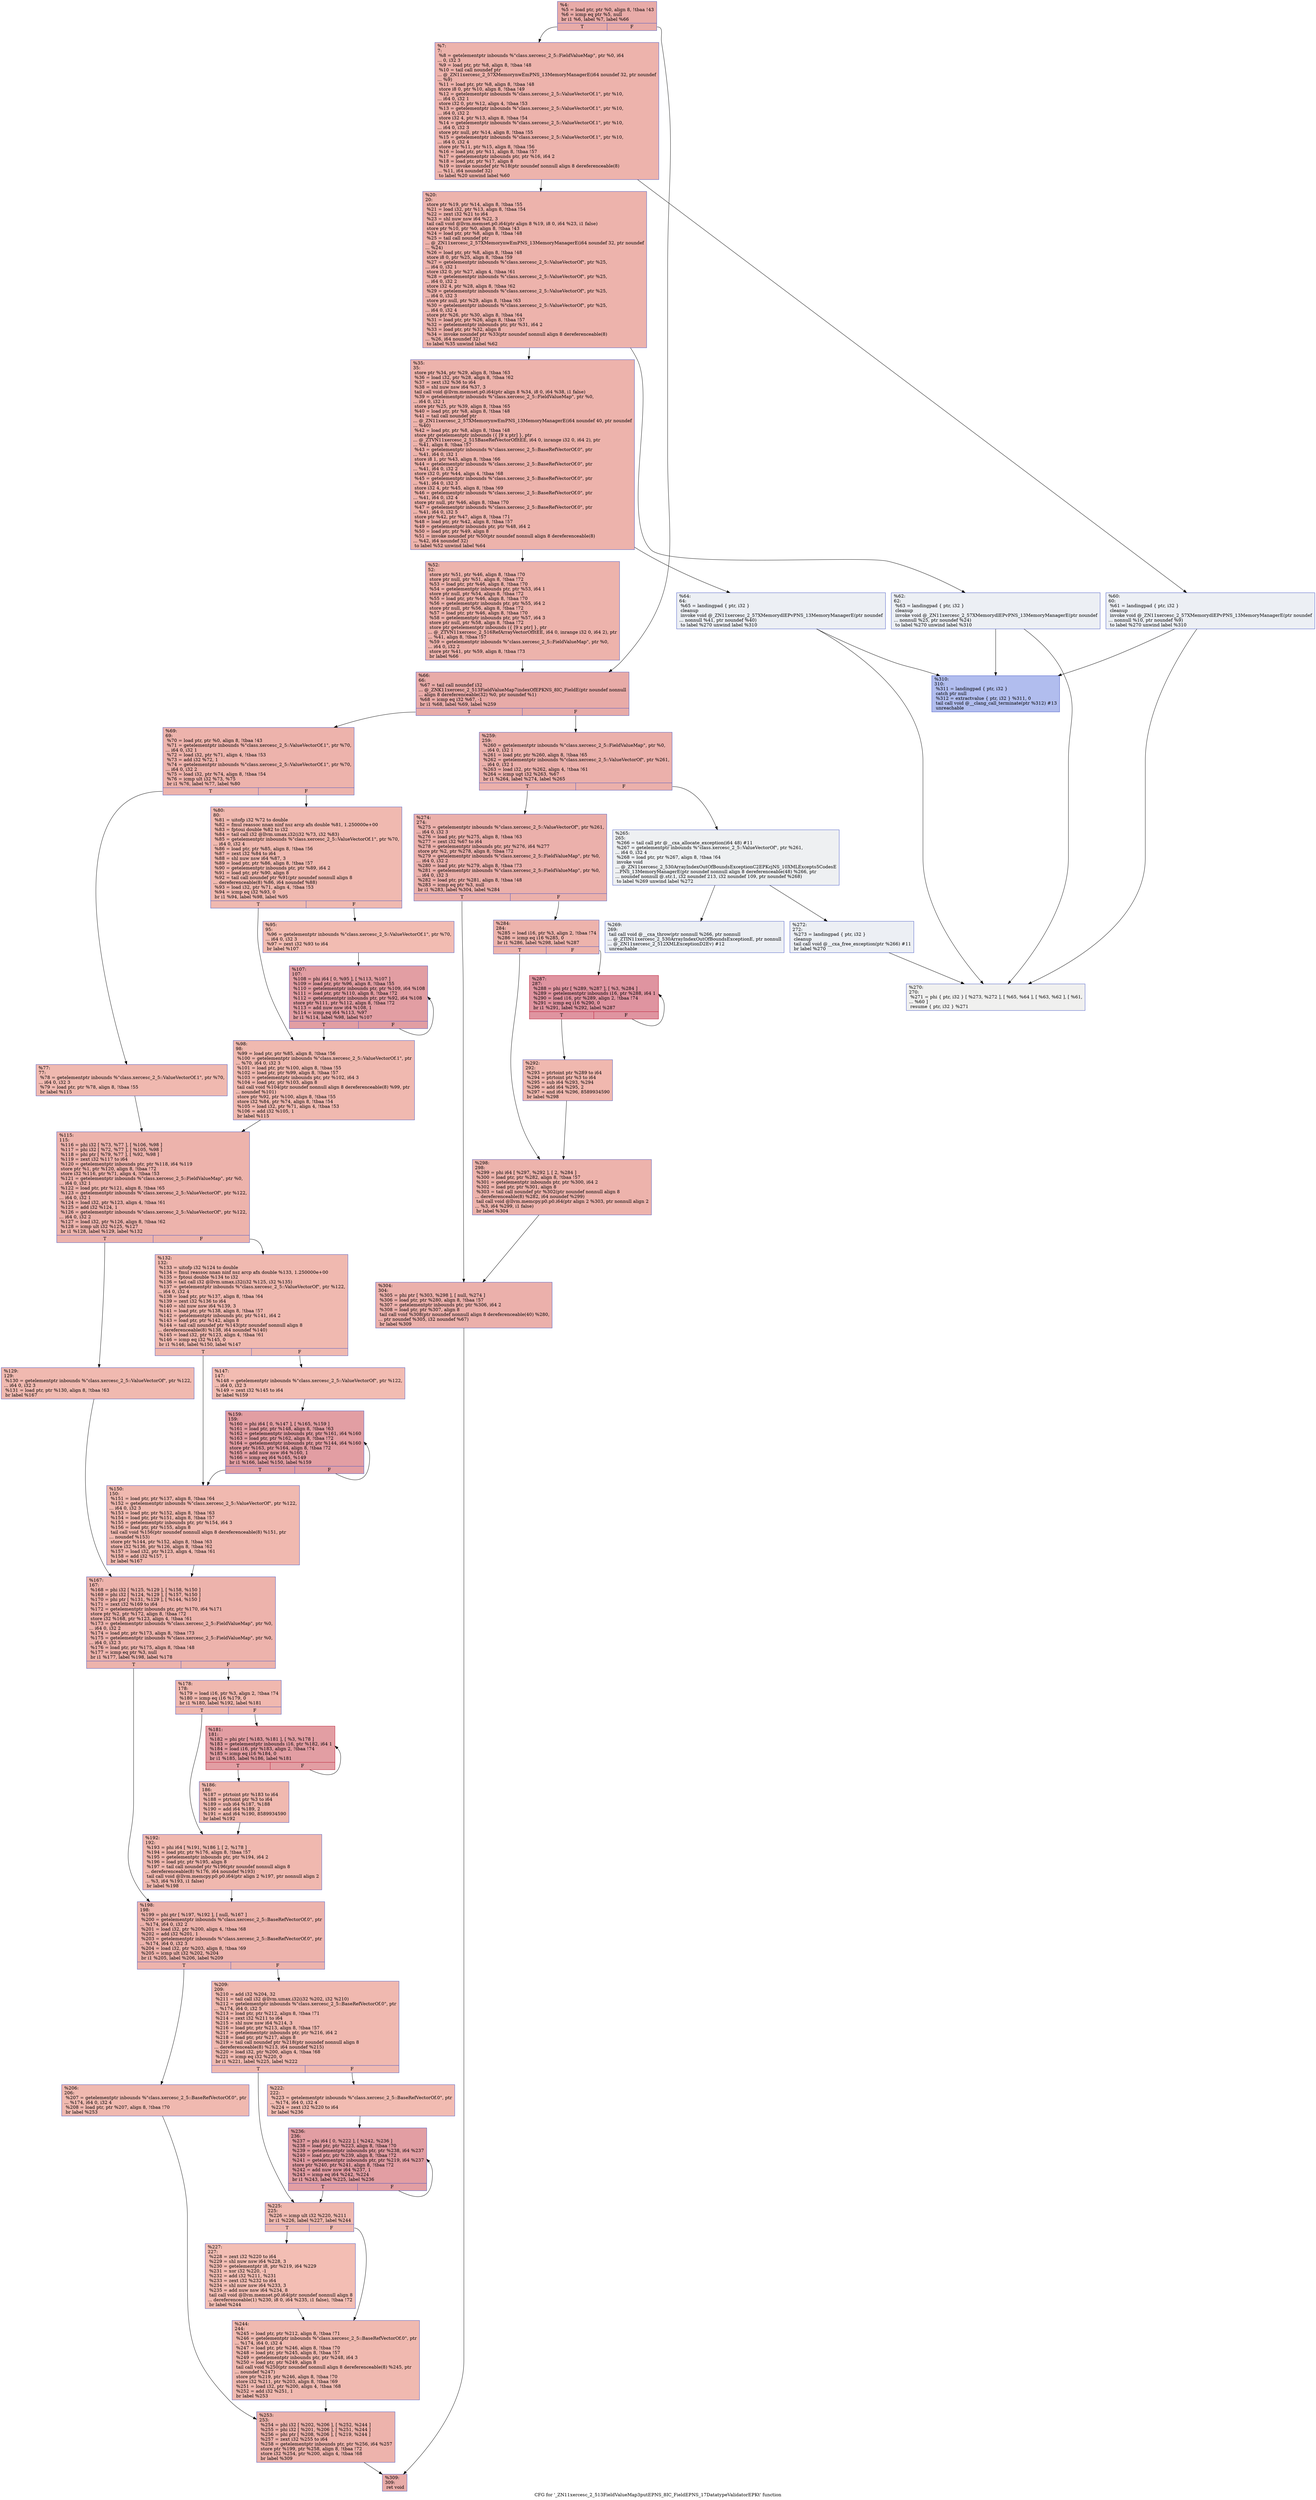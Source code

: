digraph "CFG for '_ZN11xercesc_2_513FieldValueMap3putEPNS_8IC_FieldEPNS_17DatatypeValidatorEPKt' function" {
	label="CFG for '_ZN11xercesc_2_513FieldValueMap3putEPNS_8IC_FieldEPNS_17DatatypeValidatorEPKt' function";

	Node0x560876db3860 [shape=record,color="#3d50c3ff", style=filled, fillcolor="#cc403a70",label="{%4:\l  %5 = load ptr, ptr %0, align 8, !tbaa !43\l  %6 = icmp eq ptr %5, null\l  br i1 %6, label %7, label %66\l|{<s0>T|<s1>F}}"];
	Node0x560876db3860:s0 -> Node0x560876dbb6d0;
	Node0x560876db3860:s1 -> Node0x560876dbb720;
	Node0x560876dbb6d0 [shape=record,color="#3d50c3ff", style=filled, fillcolor="#d6524470",label="{%7:\l7:                                                \l  %8 = getelementptr inbounds %\"class.xercesc_2_5::FieldValueMap\", ptr %0, i64\l... 0, i32 3\l  %9 = load ptr, ptr %8, align 8, !tbaa !48\l  %10 = tail call noundef ptr\l... @_ZN11xercesc_2_57XMemorynwEmPNS_13MemoryManagerE(i64 noundef 32, ptr noundef\l... %9)\l  %11 = load ptr, ptr %8, align 8, !tbaa !48\l  store i8 0, ptr %10, align 8, !tbaa !49\l  %12 = getelementptr inbounds %\"class.xercesc_2_5::ValueVectorOf.1\", ptr %10,\l... i64 0, i32 1\l  store i32 0, ptr %12, align 4, !tbaa !53\l  %13 = getelementptr inbounds %\"class.xercesc_2_5::ValueVectorOf.1\", ptr %10,\l... i64 0, i32 2\l  store i32 4, ptr %13, align 8, !tbaa !54\l  %14 = getelementptr inbounds %\"class.xercesc_2_5::ValueVectorOf.1\", ptr %10,\l... i64 0, i32 3\l  store ptr null, ptr %14, align 8, !tbaa !55\l  %15 = getelementptr inbounds %\"class.xercesc_2_5::ValueVectorOf.1\", ptr %10,\l... i64 0, i32 4\l  store ptr %11, ptr %15, align 8, !tbaa !56\l  %16 = load ptr, ptr %11, align 8, !tbaa !57\l  %17 = getelementptr inbounds ptr, ptr %16, i64 2\l  %18 = load ptr, ptr %17, align 8\l  %19 = invoke noundef ptr %18(ptr noundef nonnull align 8 dereferenceable(8)\l... %11, i64 noundef 32)\l          to label %20 unwind label %60\l}"];
	Node0x560876dbb6d0 -> Node0x560876dbd180;
	Node0x560876dbb6d0 -> Node0x560876dbd210;
	Node0x560876dbd180 [shape=record,color="#3d50c3ff", style=filled, fillcolor="#d6524470",label="{%20:\l20:                                               \l  store ptr %19, ptr %14, align 8, !tbaa !55\l  %21 = load i32, ptr %13, align 8, !tbaa !54\l  %22 = zext i32 %21 to i64\l  %23 = shl nuw nsw i64 %22, 3\l  tail call void @llvm.memset.p0.i64(ptr align 8 %19, i8 0, i64 %23, i1 false)\l  store ptr %10, ptr %0, align 8, !tbaa !43\l  %24 = load ptr, ptr %8, align 8, !tbaa !48\l  %25 = tail call noundef ptr\l... @_ZN11xercesc_2_57XMemorynwEmPNS_13MemoryManagerE(i64 noundef 32, ptr noundef\l... %24)\l  %26 = load ptr, ptr %8, align 8, !tbaa !48\l  store i8 0, ptr %25, align 8, !tbaa !59\l  %27 = getelementptr inbounds %\"class.xercesc_2_5::ValueVectorOf\", ptr %25,\l... i64 0, i32 1\l  store i32 0, ptr %27, align 4, !tbaa !61\l  %28 = getelementptr inbounds %\"class.xercesc_2_5::ValueVectorOf\", ptr %25,\l... i64 0, i32 2\l  store i32 4, ptr %28, align 8, !tbaa !62\l  %29 = getelementptr inbounds %\"class.xercesc_2_5::ValueVectorOf\", ptr %25,\l... i64 0, i32 3\l  store ptr null, ptr %29, align 8, !tbaa !63\l  %30 = getelementptr inbounds %\"class.xercesc_2_5::ValueVectorOf\", ptr %25,\l... i64 0, i32 4\l  store ptr %26, ptr %30, align 8, !tbaa !64\l  %31 = load ptr, ptr %26, align 8, !tbaa !57\l  %32 = getelementptr inbounds ptr, ptr %31, i64 2\l  %33 = load ptr, ptr %32, align 8\l  %34 = invoke noundef ptr %33(ptr noundef nonnull align 8 dereferenceable(8)\l... %26, i64 noundef 32)\l          to label %35 unwind label %62\l}"];
	Node0x560876dbd180 -> Node0x560876dc15a0;
	Node0x560876dbd180 -> Node0x560876dc1630;
	Node0x560876dc15a0 [shape=record,color="#3d50c3ff", style=filled, fillcolor="#d6524470",label="{%35:\l35:                                               \l  store ptr %34, ptr %29, align 8, !tbaa !63\l  %36 = load i32, ptr %28, align 8, !tbaa !62\l  %37 = zext i32 %36 to i64\l  %38 = shl nuw nsw i64 %37, 3\l  tail call void @llvm.memset.p0.i64(ptr align 8 %34, i8 0, i64 %38, i1 false)\l  %39 = getelementptr inbounds %\"class.xercesc_2_5::FieldValueMap\", ptr %0,\l... i64 0, i32 1\l  store ptr %25, ptr %39, align 8, !tbaa !65\l  %40 = load ptr, ptr %8, align 8, !tbaa !48\l  %41 = tail call noundef ptr\l... @_ZN11xercesc_2_57XMemorynwEmPNS_13MemoryManagerE(i64 noundef 40, ptr noundef\l... %40)\l  %42 = load ptr, ptr %8, align 8, !tbaa !48\l  store ptr getelementptr inbounds (\{ [9 x ptr] \}, ptr\l... @_ZTVN11xercesc_2_515BaseRefVectorOfItEE, i64 0, inrange i32 0, i64 2), ptr\l... %41, align 8, !tbaa !57\l  %43 = getelementptr inbounds %\"class.xercesc_2_5::BaseRefVectorOf.0\", ptr\l... %41, i64 0, i32 1\l  store i8 1, ptr %43, align 8, !tbaa !66\l  %44 = getelementptr inbounds %\"class.xercesc_2_5::BaseRefVectorOf.0\", ptr\l... %41, i64 0, i32 2\l  store i32 0, ptr %44, align 4, !tbaa !68\l  %45 = getelementptr inbounds %\"class.xercesc_2_5::BaseRefVectorOf.0\", ptr\l... %41, i64 0, i32 3\l  store i32 4, ptr %45, align 8, !tbaa !69\l  %46 = getelementptr inbounds %\"class.xercesc_2_5::BaseRefVectorOf.0\", ptr\l... %41, i64 0, i32 4\l  store ptr null, ptr %46, align 8, !tbaa !70\l  %47 = getelementptr inbounds %\"class.xercesc_2_5::BaseRefVectorOf.0\", ptr\l... %41, i64 0, i32 5\l  store ptr %42, ptr %47, align 8, !tbaa !71\l  %48 = load ptr, ptr %42, align 8, !tbaa !57\l  %49 = getelementptr inbounds ptr, ptr %48, i64 2\l  %50 = load ptr, ptr %49, align 8\l  %51 = invoke noundef ptr %50(ptr noundef nonnull align 8 dereferenceable(8)\l... %42, i64 noundef 32)\l          to label %52 unwind label %64\l}"];
	Node0x560876dc15a0 -> Node0x560876dc4880;
	Node0x560876dc15a0 -> Node0x560876dc4910;
	Node0x560876dc4880 [shape=record,color="#3d50c3ff", style=filled, fillcolor="#d6524470",label="{%52:\l52:                                               \l  store ptr %51, ptr %46, align 8, !tbaa !70\l  store ptr null, ptr %51, align 8, !tbaa !72\l  %53 = load ptr, ptr %46, align 8, !tbaa !70\l  %54 = getelementptr inbounds ptr, ptr %53, i64 1\l  store ptr null, ptr %54, align 8, !tbaa !72\l  %55 = load ptr, ptr %46, align 8, !tbaa !70\l  %56 = getelementptr inbounds ptr, ptr %55, i64 2\l  store ptr null, ptr %56, align 8, !tbaa !72\l  %57 = load ptr, ptr %46, align 8, !tbaa !70\l  %58 = getelementptr inbounds ptr, ptr %57, i64 3\l  store ptr null, ptr %58, align 8, !tbaa !72\l  store ptr getelementptr inbounds (\{ [9 x ptr] \}, ptr\l... @_ZTVN11xercesc_2_516RefArrayVectorOfItEE, i64 0, inrange i32 0, i64 2), ptr\l... %41, align 8, !tbaa !57\l  %59 = getelementptr inbounds %\"class.xercesc_2_5::FieldValueMap\", ptr %0,\l... i64 0, i32 2\l  store ptr %41, ptr %59, align 8, !tbaa !73\l  br label %66\l}"];
	Node0x560876dc4880 -> Node0x560876dbb720;
	Node0x560876dbd210 [shape=record,color="#3d50c3ff", style=filled, fillcolor="#d4dbe670",label="{%60:\l60:                                               \l  %61 = landingpad \{ ptr, i32 \}\l          cleanup\l  invoke void @_ZN11xercesc_2_57XMemorydlEPvPNS_13MemoryManagerE(ptr noundef\l... nonnull %10, ptr noundef %9)\l          to label %270 unwind label %310\l}"];
	Node0x560876dbd210 -> Node0x560876dc5a90;
	Node0x560876dbd210 -> Node0x560876dc5ae0;
	Node0x560876dc1630 [shape=record,color="#3d50c3ff", style=filled, fillcolor="#d4dbe670",label="{%62:\l62:                                               \l  %63 = landingpad \{ ptr, i32 \}\l          cleanup\l  invoke void @_ZN11xercesc_2_57XMemorydlEPvPNS_13MemoryManagerE(ptr noundef\l... nonnull %25, ptr noundef %24)\l          to label %270 unwind label %310\l}"];
	Node0x560876dc1630 -> Node0x560876dc5a90;
	Node0x560876dc1630 -> Node0x560876dc5ae0;
	Node0x560876dc4910 [shape=record,color="#3d50c3ff", style=filled, fillcolor="#d4dbe670",label="{%64:\l64:                                               \l  %65 = landingpad \{ ptr, i32 \}\l          cleanup\l  invoke void @_ZN11xercesc_2_57XMemorydlEPvPNS_13MemoryManagerE(ptr noundef\l... nonnull %41, ptr noundef %40)\l          to label %270 unwind label %310\l}"];
	Node0x560876dc4910 -> Node0x560876dc5a90;
	Node0x560876dc4910 -> Node0x560876dc5ae0;
	Node0x560876dbb720 [shape=record,color="#3d50c3ff", style=filled, fillcolor="#cc403a70",label="{%66:\l66:                                               \l  %67 = tail call noundef i32\l... @_ZNK11xercesc_2_513FieldValueMap7indexOfEPKNS_8IC_FieldE(ptr noundef nonnull\l... align 8 dereferenceable(32) %0, ptr noundef %1)\l  %68 = icmp eq i32 %67, -1\l  br i1 %68, label %69, label %259\l|{<s0>T|<s1>F}}"];
	Node0x560876dbb720:s0 -> Node0x560876dc6040;
	Node0x560876dbb720:s1 -> Node0x560876dc6230;
	Node0x560876dc6040 [shape=record,color="#3d50c3ff", style=filled, fillcolor="#d6524470",label="{%69:\l69:                                               \l  %70 = load ptr, ptr %0, align 8, !tbaa !43\l  %71 = getelementptr inbounds %\"class.xercesc_2_5::ValueVectorOf.1\", ptr %70,\l... i64 0, i32 1\l  %72 = load i32, ptr %71, align 4, !tbaa !53\l  %73 = add i32 %72, 1\l  %74 = getelementptr inbounds %\"class.xercesc_2_5::ValueVectorOf.1\", ptr %70,\l... i64 0, i32 2\l  %75 = load i32, ptr %74, align 8, !tbaa !54\l  %76 = icmp ult i32 %73, %75\l  br i1 %76, label %77, label %80\l|{<s0>T|<s1>F}}"];
	Node0x560876dc6040:s0 -> Node0x560876dc6720;
	Node0x560876dc6040:s1 -> Node0x560876dc6770;
	Node0x560876dc6720 [shape=record,color="#3d50c3ff", style=filled, fillcolor="#de614d70",label="{%77:\l77:                                               \l  %78 = getelementptr inbounds %\"class.xercesc_2_5::ValueVectorOf.1\", ptr %70,\l... i64 0, i32 3\l  %79 = load ptr, ptr %78, align 8, !tbaa !55\l  br label %115\l}"];
	Node0x560876dc6720 -> Node0x560876dc69a0;
	Node0x560876dc6770 [shape=record,color="#3d50c3ff", style=filled, fillcolor="#de614d70",label="{%80:\l80:                                               \l  %81 = uitofp i32 %72 to double\l  %82 = fmul reassoc nnan ninf nsz arcp afn double %81, 1.250000e+00\l  %83 = fptoui double %82 to i32\l  %84 = tail call i32 @llvm.umax.i32(i32 %73, i32 %83)\l  %85 = getelementptr inbounds %\"class.xercesc_2_5::ValueVectorOf.1\", ptr %70,\l... i64 0, i32 4\l  %86 = load ptr, ptr %85, align 8, !tbaa !56\l  %87 = zext i32 %84 to i64\l  %88 = shl nuw nsw i64 %87, 3\l  %89 = load ptr, ptr %86, align 8, !tbaa !57\l  %90 = getelementptr inbounds ptr, ptr %89, i64 2\l  %91 = load ptr, ptr %90, align 8\l  %92 = tail call noundef ptr %91(ptr noundef nonnull align 8\l... dereferenceable(8) %86, i64 noundef %88)\l  %93 = load i32, ptr %71, align 4, !tbaa !53\l  %94 = icmp eq i32 %93, 0\l  br i1 %94, label %98, label %95\l|{<s0>T|<s1>F}}"];
	Node0x560876dc6770:s0 -> Node0x560876dc82c0;
	Node0x560876dc6770:s1 -> Node0x560876dc8310;
	Node0x560876dc8310 [shape=record,color="#3d50c3ff", style=filled, fillcolor="#e1675170",label="{%95:\l95:                                               \l  %96 = getelementptr inbounds %\"class.xercesc_2_5::ValueVectorOf.1\", ptr %70,\l... i64 0, i32 3\l  %97 = zext i32 %93 to i64\l  br label %107\l}"];
	Node0x560876dc8310 -> Node0x560876dc8540;
	Node0x560876dc82c0 [shape=record,color="#3d50c3ff", style=filled, fillcolor="#de614d70",label="{%98:\l98:                                               \l  %99 = load ptr, ptr %85, align 8, !tbaa !56\l  %100 = getelementptr inbounds %\"class.xercesc_2_5::ValueVectorOf.1\", ptr\l... %70, i64 0, i32 3\l  %101 = load ptr, ptr %100, align 8, !tbaa !55\l  %102 = load ptr, ptr %99, align 8, !tbaa !57\l  %103 = getelementptr inbounds ptr, ptr %102, i64 3\l  %104 = load ptr, ptr %103, align 8\l  tail call void %104(ptr noundef nonnull align 8 dereferenceable(8) %99, ptr\l... noundef %101)\l  store ptr %92, ptr %100, align 8, !tbaa !55\l  store i32 %84, ptr %74, align 8, !tbaa !54\l  %105 = load i32, ptr %71, align 4, !tbaa !53\l  %106 = add i32 %105, 1\l  br label %115\l}"];
	Node0x560876dc82c0 -> Node0x560876dc69a0;
	Node0x560876dc8540 [shape=record,color="#3d50c3ff", style=filled, fillcolor="#be242e70",label="{%107:\l107:                                              \l  %108 = phi i64 [ 0, %95 ], [ %113, %107 ]\l  %109 = load ptr, ptr %96, align 8, !tbaa !55\l  %110 = getelementptr inbounds ptr, ptr %109, i64 %108\l  %111 = load ptr, ptr %110, align 8, !tbaa !72\l  %112 = getelementptr inbounds ptr, ptr %92, i64 %108\l  store ptr %111, ptr %112, align 8, !tbaa !72\l  %113 = add nuw nsw i64 %108, 1\l  %114 = icmp eq i64 %113, %97\l  br i1 %114, label %98, label %107\l|{<s0>T|<s1>F}}"];
	Node0x560876dc8540:s0 -> Node0x560876dc82c0;
	Node0x560876dc8540:s1 -> Node0x560876dc8540;
	Node0x560876dc69a0 [shape=record,color="#3d50c3ff", style=filled, fillcolor="#d6524470",label="{%115:\l115:                                              \l  %116 = phi i32 [ %73, %77 ], [ %106, %98 ]\l  %117 = phi i32 [ %72, %77 ], [ %105, %98 ]\l  %118 = phi ptr [ %79, %77 ], [ %92, %98 ]\l  %119 = zext i32 %117 to i64\l  %120 = getelementptr inbounds ptr, ptr %118, i64 %119\l  store ptr %1, ptr %120, align 8, !tbaa !72\l  store i32 %116, ptr %71, align 4, !tbaa !53\l  %121 = getelementptr inbounds %\"class.xercesc_2_5::FieldValueMap\", ptr %0,\l... i64 0, i32 1\l  %122 = load ptr, ptr %121, align 8, !tbaa !65\l  %123 = getelementptr inbounds %\"class.xercesc_2_5::ValueVectorOf\", ptr %122,\l... i64 0, i32 1\l  %124 = load i32, ptr %123, align 4, !tbaa !61\l  %125 = add i32 %124, 1\l  %126 = getelementptr inbounds %\"class.xercesc_2_5::ValueVectorOf\", ptr %122,\l... i64 0, i32 2\l  %127 = load i32, ptr %126, align 8, !tbaa !62\l  %128 = icmp ult i32 %125, %127\l  br i1 %128, label %129, label %132\l|{<s0>T|<s1>F}}"];
	Node0x560876dc69a0:s0 -> Node0x560876dca990;
	Node0x560876dc69a0:s1 -> Node0x560876dca9e0;
	Node0x560876dca990 [shape=record,color="#3d50c3ff", style=filled, fillcolor="#de614d70",label="{%129:\l129:                                              \l  %130 = getelementptr inbounds %\"class.xercesc_2_5::ValueVectorOf\", ptr %122,\l... i64 0, i32 3\l  %131 = load ptr, ptr %130, align 8, !tbaa !63\l  br label %167\l}"];
	Node0x560876dca990 -> Node0x560876dcac10;
	Node0x560876dca9e0 [shape=record,color="#3d50c3ff", style=filled, fillcolor="#de614d70",label="{%132:\l132:                                              \l  %133 = uitofp i32 %124 to double\l  %134 = fmul reassoc nnan ninf nsz arcp afn double %133, 1.250000e+00\l  %135 = fptoui double %134 to i32\l  %136 = tail call i32 @llvm.umax.i32(i32 %125, i32 %135)\l  %137 = getelementptr inbounds %\"class.xercesc_2_5::ValueVectorOf\", ptr %122,\l... i64 0, i32 4\l  %138 = load ptr, ptr %137, align 8, !tbaa !64\l  %139 = zext i32 %136 to i64\l  %140 = shl nuw nsw i64 %139, 3\l  %141 = load ptr, ptr %138, align 8, !tbaa !57\l  %142 = getelementptr inbounds ptr, ptr %141, i64 2\l  %143 = load ptr, ptr %142, align 8\l  %144 = tail call noundef ptr %143(ptr noundef nonnull align 8\l... dereferenceable(8) %138, i64 noundef %140)\l  %145 = load i32, ptr %123, align 4, !tbaa !61\l  %146 = icmp eq i32 %145, 0\l  br i1 %146, label %150, label %147\l|{<s0>T|<s1>F}}"];
	Node0x560876dca9e0:s0 -> Node0x560876dcb510;
	Node0x560876dca9e0:s1 -> Node0x560876dcb560;
	Node0x560876dcb560 [shape=record,color="#3d50c3ff", style=filled, fillcolor="#e1675170",label="{%147:\l147:                                              \l  %148 = getelementptr inbounds %\"class.xercesc_2_5::ValueVectorOf\", ptr %122,\l... i64 0, i32 3\l  %149 = zext i32 %145 to i64\l  br label %159\l}"];
	Node0x560876dcb560 -> Node0x560876dcb790;
	Node0x560876dcb510 [shape=record,color="#3d50c3ff", style=filled, fillcolor="#de614d70",label="{%150:\l150:                                              \l  %151 = load ptr, ptr %137, align 8, !tbaa !64\l  %152 = getelementptr inbounds %\"class.xercesc_2_5::ValueVectorOf\", ptr %122,\l... i64 0, i32 3\l  %153 = load ptr, ptr %152, align 8, !tbaa !63\l  %154 = load ptr, ptr %151, align 8, !tbaa !57\l  %155 = getelementptr inbounds ptr, ptr %154, i64 3\l  %156 = load ptr, ptr %155, align 8\l  tail call void %156(ptr noundef nonnull align 8 dereferenceable(8) %151, ptr\l... noundef %153)\l  store ptr %144, ptr %152, align 8, !tbaa !63\l  store i32 %136, ptr %126, align 8, !tbaa !62\l  %157 = load i32, ptr %123, align 4, !tbaa !61\l  %158 = add i32 %157, 1\l  br label %167\l}"];
	Node0x560876dcb510 -> Node0x560876dcac10;
	Node0x560876dcb790 [shape=record,color="#3d50c3ff", style=filled, fillcolor="#be242e70",label="{%159:\l159:                                              \l  %160 = phi i64 [ 0, %147 ], [ %165, %159 ]\l  %161 = load ptr, ptr %148, align 8, !tbaa !63\l  %162 = getelementptr inbounds ptr, ptr %161, i64 %160\l  %163 = load ptr, ptr %162, align 8, !tbaa !72\l  %164 = getelementptr inbounds ptr, ptr %144, i64 %160\l  store ptr %163, ptr %164, align 8, !tbaa !72\l  %165 = add nuw nsw i64 %160, 1\l  %166 = icmp eq i64 %165, %149\l  br i1 %166, label %150, label %159\l|{<s0>T|<s1>F}}"];
	Node0x560876dcb790:s0 -> Node0x560876dcb510;
	Node0x560876dcb790:s1 -> Node0x560876dcb790;
	Node0x560876dcac10 [shape=record,color="#3d50c3ff", style=filled, fillcolor="#d6524470",label="{%167:\l167:                                              \l  %168 = phi i32 [ %125, %129 ], [ %158, %150 ]\l  %169 = phi i32 [ %124, %129 ], [ %157, %150 ]\l  %170 = phi ptr [ %131, %129 ], [ %144, %150 ]\l  %171 = zext i32 %169 to i64\l  %172 = getelementptr inbounds ptr, ptr %170, i64 %171\l  store ptr %2, ptr %172, align 8, !tbaa !72\l  store i32 %168, ptr %123, align 4, !tbaa !61\l  %173 = getelementptr inbounds %\"class.xercesc_2_5::FieldValueMap\", ptr %0,\l... i64 0, i32 2\l  %174 = load ptr, ptr %173, align 8, !tbaa !73\l  %175 = getelementptr inbounds %\"class.xercesc_2_5::FieldValueMap\", ptr %0,\l... i64 0, i32 3\l  %176 = load ptr, ptr %175, align 8, !tbaa !48\l  %177 = icmp eq ptr %3, null\l  br i1 %177, label %198, label %178\l|{<s0>T|<s1>F}}"];
	Node0x560876dcac10:s0 -> Node0x560876dccb70;
	Node0x560876dcac10:s1 -> Node0x560876dccbc0;
	Node0x560876dccbc0 [shape=record,color="#3d50c3ff", style=filled, fillcolor="#dc5d4a70",label="{%178:\l178:                                              \l  %179 = load i16, ptr %3, align 2, !tbaa !74\l  %180 = icmp eq i16 %179, 0\l  br i1 %180, label %192, label %181\l|{<s0>T|<s1>F}}"];
	Node0x560876dccbc0:s0 -> Node0x560876dcce80;
	Node0x560876dccbc0:s1 -> Node0x560876dccf10;
	Node0x560876dccf10 [shape=record,color="#b70d28ff", style=filled, fillcolor="#be242e70",label="{%181:\l181:                                              \l  %182 = phi ptr [ %183, %181 ], [ %3, %178 ]\l  %183 = getelementptr inbounds i16, ptr %182, i64 1\l  %184 = load i16, ptr %183, align 2, !tbaa !74\l  %185 = icmp eq i16 %184, 0\l  br i1 %185, label %186, label %181\l|{<s0>T|<s1>F}}"];
	Node0x560876dccf10:s0 -> Node0x560876dcd8b0;
	Node0x560876dccf10:s1 -> Node0x560876dccf10;
	Node0x560876dcd8b0 [shape=record,color="#3d50c3ff", style=filled, fillcolor="#de614d70",label="{%186:\l186:                                              \l  %187 = ptrtoint ptr %183 to i64\l  %188 = ptrtoint ptr %3 to i64\l  %189 = sub i64 %187, %188\l  %190 = add i64 %189, 2\l  %191 = and i64 %190, 8589934590\l  br label %192\l}"];
	Node0x560876dcd8b0 -> Node0x560876dcce80;
	Node0x560876dcce80 [shape=record,color="#3d50c3ff", style=filled, fillcolor="#dc5d4a70",label="{%192:\l192:                                              \l  %193 = phi i64 [ %191, %186 ], [ 2, %178 ]\l  %194 = load ptr, ptr %176, align 8, !tbaa !57\l  %195 = getelementptr inbounds ptr, ptr %194, i64 2\l  %196 = load ptr, ptr %195, align 8\l  %197 = tail call noundef ptr %196(ptr noundef nonnull align 8\l... dereferenceable(8) %176, i64 noundef %193)\l  tail call void @llvm.memcpy.p0.p0.i64(ptr align 2 %197, ptr nonnull align 2\l... %3, i64 %193, i1 false)\l  br label %198\l}"];
	Node0x560876dcce80 -> Node0x560876dccb70;
	Node0x560876dccb70 [shape=record,color="#3d50c3ff", style=filled, fillcolor="#d6524470",label="{%198:\l198:                                              \l  %199 = phi ptr [ %197, %192 ], [ null, %167 ]\l  %200 = getelementptr inbounds %\"class.xercesc_2_5::BaseRefVectorOf.0\", ptr\l... %174, i64 0, i32 2\l  %201 = load i32, ptr %200, align 4, !tbaa !68\l  %202 = add i32 %201, 1\l  %203 = getelementptr inbounds %\"class.xercesc_2_5::BaseRefVectorOf.0\", ptr\l... %174, i64 0, i32 3\l  %204 = load i32, ptr %203, align 8, !tbaa !69\l  %205 = icmp ult i32 %202, %204\l  br i1 %205, label %206, label %209\l|{<s0>T|<s1>F}}"];
	Node0x560876dccb70:s0 -> Node0x560876dced80;
	Node0x560876dccb70:s1 -> Node0x560876dcedd0;
	Node0x560876dced80 [shape=record,color="#3d50c3ff", style=filled, fillcolor="#de614d70",label="{%206:\l206:                                              \l  %207 = getelementptr inbounds %\"class.xercesc_2_5::BaseRefVectorOf.0\", ptr\l... %174, i64 0, i32 4\l  %208 = load ptr, ptr %207, align 8, !tbaa !70\l  br label %253\l}"];
	Node0x560876dced80 -> Node0x560876dcf000;
	Node0x560876dcedd0 [shape=record,color="#3d50c3ff", style=filled, fillcolor="#de614d70",label="{%209:\l209:                                              \l  %210 = add i32 %204, 32\l  %211 = tail call i32 @llvm.umax.i32(i32 %202, i32 %210)\l  %212 = getelementptr inbounds %\"class.xercesc_2_5::BaseRefVectorOf.0\", ptr\l... %174, i64 0, i32 5\l  %213 = load ptr, ptr %212, align 8, !tbaa !71\l  %214 = zext i32 %211 to i64\l  %215 = shl nuw nsw i64 %214, 3\l  %216 = load ptr, ptr %213, align 8, !tbaa !57\l  %217 = getelementptr inbounds ptr, ptr %216, i64 2\l  %218 = load ptr, ptr %217, align 8\l  %219 = tail call noundef ptr %218(ptr noundef nonnull align 8\l... dereferenceable(8) %213, i64 noundef %215)\l  %220 = load i32, ptr %200, align 4, !tbaa !68\l  %221 = icmp eq i32 %220, 0\l  br i1 %221, label %225, label %222\l|{<s0>T|<s1>F}}"];
	Node0x560876dcedd0:s0 -> Node0x560876dcf840;
	Node0x560876dcedd0:s1 -> Node0x560876dcf890;
	Node0x560876dcf890 [shape=record,color="#3d50c3ff", style=filled, fillcolor="#e1675170",label="{%222:\l222:                                              \l  %223 = getelementptr inbounds %\"class.xercesc_2_5::BaseRefVectorOf.0\", ptr\l... %174, i64 0, i32 4\l  %224 = zext i32 %220 to i64\l  br label %236\l}"];
	Node0x560876dcf890 -> Node0x560876dcfb00;
	Node0x560876dcf840 [shape=record,color="#3d50c3ff", style=filled, fillcolor="#de614d70",label="{%225:\l225:                                              \l  %226 = icmp ult i32 %220, %211\l  br i1 %226, label %227, label %244\l|{<s0>T|<s1>F}}"];
	Node0x560876dcf840:s0 -> Node0x560876dcfc50;
	Node0x560876dcf840:s1 -> Node0x560876dcfca0;
	Node0x560876dcfc50 [shape=record,color="#3d50c3ff", style=filled, fillcolor="#e36c5570",label="{%227:\l227:                                              \l  %228 = zext i32 %220 to i64\l  %229 = shl nuw nsw i64 %228, 3\l  %230 = getelementptr i8, ptr %219, i64 %229\l  %231 = xor i32 %220, -1\l  %232 = add i32 %211, %231\l  %233 = zext i32 %232 to i64\l  %234 = shl nuw nsw i64 %233, 3\l  %235 = add nuw nsw i64 %234, 8\l  tail call void @llvm.memset.p0.i64(ptr noundef nonnull align 8\l... dereferenceable(1) %230, i8 0, i64 %235, i1 false), !tbaa !72\l  br label %244\l}"];
	Node0x560876dcfc50 -> Node0x560876dcfca0;
	Node0x560876dcfb00 [shape=record,color="#3d50c3ff", style=filled, fillcolor="#be242e70",label="{%236:\l236:                                              \l  %237 = phi i64 [ 0, %222 ], [ %242, %236 ]\l  %238 = load ptr, ptr %223, align 8, !tbaa !70\l  %239 = getelementptr inbounds ptr, ptr %238, i64 %237\l  %240 = load ptr, ptr %239, align 8, !tbaa !72\l  %241 = getelementptr inbounds ptr, ptr %219, i64 %237\l  store ptr %240, ptr %241, align 8, !tbaa !72\l  %242 = add nuw nsw i64 %237, 1\l  %243 = icmp eq i64 %242, %224\l  br i1 %243, label %225, label %236\l|{<s0>T|<s1>F}}"];
	Node0x560876dcfb00:s0 -> Node0x560876dcf840;
	Node0x560876dcfb00:s1 -> Node0x560876dcfb00;
	Node0x560876dcfca0 [shape=record,color="#3d50c3ff", style=filled, fillcolor="#de614d70",label="{%244:\l244:                                              \l  %245 = load ptr, ptr %212, align 8, !tbaa !71\l  %246 = getelementptr inbounds %\"class.xercesc_2_5::BaseRefVectorOf.0\", ptr\l... %174, i64 0, i32 4\l  %247 = load ptr, ptr %246, align 8, !tbaa !70\l  %248 = load ptr, ptr %245, align 8, !tbaa !57\l  %249 = getelementptr inbounds ptr, ptr %248, i64 3\l  %250 = load ptr, ptr %249, align 8\l  tail call void %250(ptr noundef nonnull align 8 dereferenceable(8) %245, ptr\l... noundef %247)\l  store ptr %219, ptr %246, align 8, !tbaa !70\l  store i32 %211, ptr %203, align 8, !tbaa !69\l  %251 = load i32, ptr %200, align 4, !tbaa !68\l  %252 = add i32 %251, 1\l  br label %253\l}"];
	Node0x560876dcfca0 -> Node0x560876dcf000;
	Node0x560876dcf000 [shape=record,color="#3d50c3ff", style=filled, fillcolor="#d6524470",label="{%253:\l253:                                              \l  %254 = phi i32 [ %202, %206 ], [ %252, %244 ]\l  %255 = phi i32 [ %201, %206 ], [ %251, %244 ]\l  %256 = phi ptr [ %208, %206 ], [ %219, %244 ]\l  %257 = zext i32 %255 to i64\l  %258 = getelementptr inbounds ptr, ptr %256, i64 %257\l  store ptr %199, ptr %258, align 8, !tbaa !72\l  store i32 %254, ptr %200, align 4, !tbaa !68\l  br label %309\l}"];
	Node0x560876dcf000 -> Node0x560876dca3b0;
	Node0x560876dc6230 [shape=record,color="#3d50c3ff", style=filled, fillcolor="#d24b4070",label="{%259:\l259:                                              \l  %260 = getelementptr inbounds %\"class.xercesc_2_5::FieldValueMap\", ptr %0,\l... i64 0, i32 1\l  %261 = load ptr, ptr %260, align 8, !tbaa !65\l  %262 = getelementptr inbounds %\"class.xercesc_2_5::ValueVectorOf\", ptr %261,\l... i64 0, i32 1\l  %263 = load i32, ptr %262, align 4, !tbaa !61\l  %264 = icmp ugt i32 %263, %67\l  br i1 %264, label %274, label %265\l|{<s0>T|<s1>F}}"];
	Node0x560876dc6230:s0 -> Node0x560876dca760;
	Node0x560876dc6230:s1 -> Node0x560876dca7b0;
	Node0x560876dca7b0 [shape=record,color="#3d50c3ff", style=filled, fillcolor="#d9dce170",label="{%265:\l265:                                              \l  %266 = tail call ptr @__cxa_allocate_exception(i64 48) #11\l  %267 = getelementptr inbounds %\"class.xercesc_2_5::ValueVectorOf\", ptr %261,\l... i64 0, i32 4\l  %268 = load ptr, ptr %267, align 8, !tbaa !64\l  invoke void\l... @_ZN11xercesc_2_530ArrayIndexOutOfBoundsExceptionC2EPKcjNS_10XMLExcepts5CodesE\l...PNS_13MemoryManagerE(ptr noundef nonnull align 8 dereferenceable(48) %266, ptr\l... noundef nonnull @.str.1, i32 noundef 213, i32 noundef 109, ptr noundef %268)\l          to label %269 unwind label %272\l}"];
	Node0x560876dca7b0 -> Node0x560876dd23f0;
	Node0x560876dca7b0 -> Node0x560876dd2440;
	Node0x560876dd23f0 [shape=record,color="#3d50c3ff", style=filled, fillcolor="#d4dbe670",label="{%269:\l269:                                              \l  tail call void @__cxa_throw(ptr nonnull %266, ptr nonnull\l... @_ZTIN11xercesc_2_530ArrayIndexOutOfBoundsExceptionE, ptr nonnull\l... @_ZN11xercesc_2_512XMLExceptionD2Ev) #12\l  unreachable\l}"];
	Node0x560876dc5a90 [shape=record,color="#3d50c3ff", style=filled, fillcolor="#dedcdb70",label="{%270:\l270:                                              \l  %271 = phi \{ ptr, i32 \} [ %273, %272 ], [ %65, %64 ], [ %63, %62 ], [ %61,\l... %60 ]\l  resume \{ ptr, i32 \} %271\l}"];
	Node0x560876dd2440 [shape=record,color="#3d50c3ff", style=filled, fillcolor="#d4dbe670",label="{%272:\l272:                                              \l  %273 = landingpad \{ ptr, i32 \}\l          cleanup\l  tail call void @__cxa_free_exception(ptr %266) #11\l  br label %270\l}"];
	Node0x560876dd2440 -> Node0x560876dc5a90;
	Node0x560876dca760 [shape=record,color="#3d50c3ff", style=filled, fillcolor="#d24b4070",label="{%274:\l274:                                              \l  %275 = getelementptr inbounds %\"class.xercesc_2_5::ValueVectorOf\", ptr %261,\l... i64 0, i32 3\l  %276 = load ptr, ptr %275, align 8, !tbaa !63\l  %277 = zext i32 %67 to i64\l  %278 = getelementptr inbounds ptr, ptr %276, i64 %277\l  store ptr %2, ptr %278, align 8, !tbaa !72\l  %279 = getelementptr inbounds %\"class.xercesc_2_5::FieldValueMap\", ptr %0,\l... i64 0, i32 2\l  %280 = load ptr, ptr %279, align 8, !tbaa !73\l  %281 = getelementptr inbounds %\"class.xercesc_2_5::FieldValueMap\", ptr %0,\l... i64 0, i32 3\l  %282 = load ptr, ptr %281, align 8, !tbaa !48\l  %283 = icmp eq ptr %3, null\l  br i1 %283, label %304, label %284\l|{<s0>T|<s1>F}}"];
	Node0x560876dca760:s0 -> Node0x560876dbd6e0;
	Node0x560876dca760:s1 -> Node0x560876dbd730;
	Node0x560876dbd730 [shape=record,color="#3d50c3ff", style=filled, fillcolor="#d6524470",label="{%284:\l284:                                              \l  %285 = load i16, ptr %3, align 2, !tbaa !74\l  %286 = icmp eq i16 %285, 0\l  br i1 %286, label %298, label %287\l|{<s0>T|<s1>F}}"];
	Node0x560876dbd730:s0 -> Node0x560876dbd930;
	Node0x560876dbd730:s1 -> Node0x560876dbd980;
	Node0x560876dbd980 [shape=record,color="#b70d28ff", style=filled, fillcolor="#b70d2870",label="{%287:\l287:                                              \l  %288 = phi ptr [ %289, %287 ], [ %3, %284 ]\l  %289 = getelementptr inbounds i16, ptr %288, i64 1\l  %290 = load i16, ptr %289, align 2, !tbaa !74\l  %291 = icmp eq i16 %290, 0\l  br i1 %291, label %292, label %287\l|{<s0>T|<s1>F}}"];
	Node0x560876dbd980:s0 -> Node0x560876dbdcd0;
	Node0x560876dbd980:s1 -> Node0x560876dbd980;
	Node0x560876dbdcd0 [shape=record,color="#3d50c3ff", style=filled, fillcolor="#dc5d4a70",label="{%292:\l292:                                              \l  %293 = ptrtoint ptr %289 to i64\l  %294 = ptrtoint ptr %3 to i64\l  %295 = sub i64 %293, %294\l  %296 = add i64 %295, 2\l  %297 = and i64 %296, 8589934590\l  br label %298\l}"];
	Node0x560876dbdcd0 -> Node0x560876dbd930;
	Node0x560876dbd930 [shape=record,color="#3d50c3ff", style=filled, fillcolor="#d6524470",label="{%298:\l298:                                              \l  %299 = phi i64 [ %297, %292 ], [ 2, %284 ]\l  %300 = load ptr, ptr %282, align 8, !tbaa !57\l  %301 = getelementptr inbounds ptr, ptr %300, i64 2\l  %302 = load ptr, ptr %301, align 8\l  %303 = tail call noundef ptr %302(ptr noundef nonnull align 8\l... dereferenceable(8) %282, i64 noundef %299)\l  tail call void @llvm.memcpy.p0.p0.i64(ptr align 2 %303, ptr nonnull align 2\l... %3, i64 %299, i1 false)\l  br label %304\l}"];
	Node0x560876dbd930 -> Node0x560876dbd6e0;
	Node0x560876dbd6e0 [shape=record,color="#3d50c3ff", style=filled, fillcolor="#d24b4070",label="{%304:\l304:                                              \l  %305 = phi ptr [ %303, %298 ], [ null, %274 ]\l  %306 = load ptr, ptr %280, align 8, !tbaa !57\l  %307 = getelementptr inbounds ptr, ptr %306, i64 2\l  %308 = load ptr, ptr %307, align 8\l  tail call void %308(ptr noundef nonnull align 8 dereferenceable(40) %280,\l... ptr noundef %305, i32 noundef %67)\l  br label %309\l}"];
	Node0x560876dbd6e0 -> Node0x560876dca3b0;
	Node0x560876dca3b0 [shape=record,color="#3d50c3ff", style=filled, fillcolor="#cc403a70",label="{%309:\l309:                                              \l  ret void\l}"];
	Node0x560876dc5ae0 [shape=record,color="#3d50c3ff", style=filled, fillcolor="#4f69d970",label="{%310:\l310:                                              \l  %311 = landingpad \{ ptr, i32 \}\l          catch ptr null\l  %312 = extractvalue \{ ptr, i32 \} %311, 0\l  tail call void @__clang_call_terminate(ptr %312) #13\l  unreachable\l}"];
}
